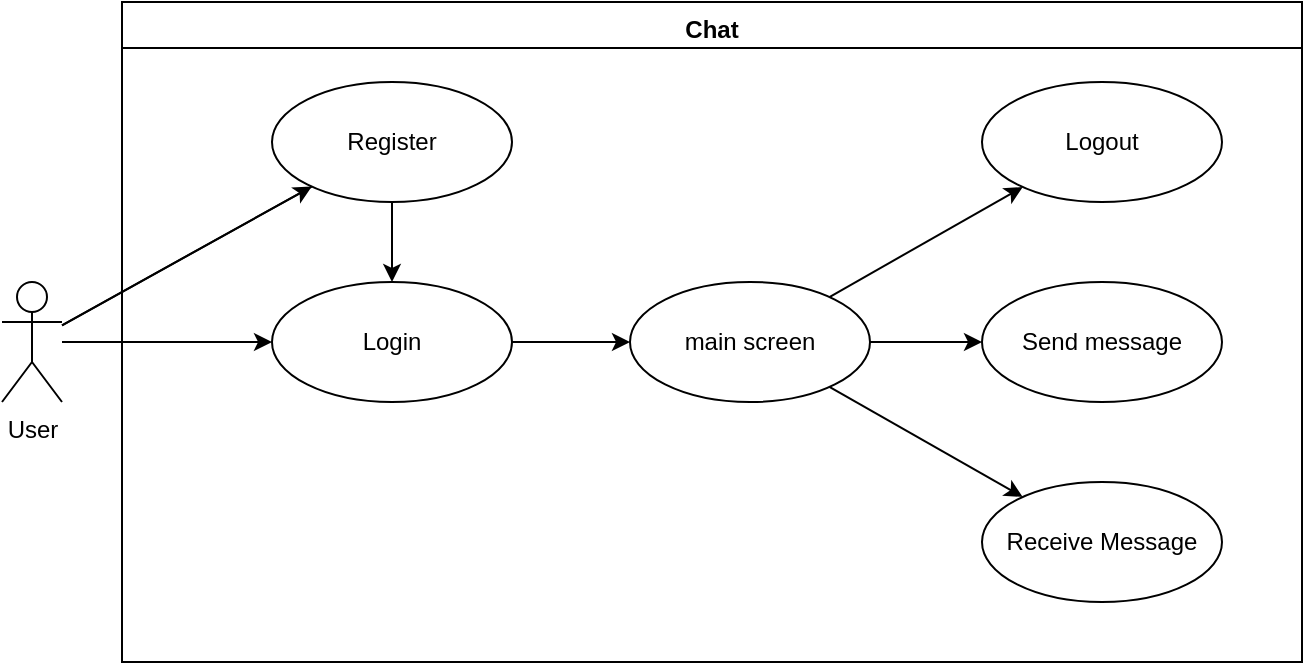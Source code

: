<mxfile version="20.3.1" type="github">
  <diagram id="gOJOzRetbQcgXtkEl5cl" name="Trang-1">
    <mxGraphModel dx="994" dy="572" grid="1" gridSize="10" guides="1" tooltips="1" connect="1" arrows="1" fold="1" page="1" pageScale="1" pageWidth="827" pageHeight="1169" math="0" shadow="0">
      <root>
        <mxCell id="0" />
        <mxCell id="1" parent="0" />
        <mxCell id="0TAu2RY84iv-qnMOKPin-4" value="" style="rounded=0;orthogonalLoop=1;jettySize=auto;html=1;" edge="1" parent="1" source="0TAu2RY84iv-qnMOKPin-1" target="0TAu2RY84iv-qnMOKPin-3">
          <mxGeometry relative="1" as="geometry" />
        </mxCell>
        <mxCell id="0TAu2RY84iv-qnMOKPin-6" value="" style="edgeStyle=none;rounded=0;orthogonalLoop=1;jettySize=auto;html=1;" edge="1" parent="1" source="0TAu2RY84iv-qnMOKPin-1" target="0TAu2RY84iv-qnMOKPin-5">
          <mxGeometry relative="1" as="geometry" />
        </mxCell>
        <mxCell id="0TAu2RY84iv-qnMOKPin-1" value="User&lt;br&gt;" style="shape=umlActor;verticalLabelPosition=bottom;verticalAlign=top;html=1;outlineConnect=0;" vertex="1" parent="1">
          <mxGeometry x="100" y="410" width="30" height="60" as="geometry" />
        </mxCell>
        <mxCell id="0TAu2RY84iv-qnMOKPin-2" value="Chat" style="swimlane;verticalAlign=bottom;" vertex="1" parent="1">
          <mxGeometry x="160" y="270" width="590" height="330" as="geometry">
            <mxRectangle x="160" y="270" width="70" height="30" as="alternateBounds" />
          </mxGeometry>
        </mxCell>
        <mxCell id="0TAu2RY84iv-qnMOKPin-29" value="" style="edgeStyle=none;rounded=0;orthogonalLoop=1;jettySize=auto;html=1;" edge="1" parent="0TAu2RY84iv-qnMOKPin-2" source="0TAu2RY84iv-qnMOKPin-3" target="0TAu2RY84iv-qnMOKPin-28">
          <mxGeometry relative="1" as="geometry" />
        </mxCell>
        <mxCell id="0TAu2RY84iv-qnMOKPin-3" value="Login" style="ellipse;whiteSpace=wrap;html=1;verticalAlign=middle;" vertex="1" parent="0TAu2RY84iv-qnMOKPin-2">
          <mxGeometry x="75" y="140" width="120" height="60" as="geometry" />
        </mxCell>
        <mxCell id="0TAu2RY84iv-qnMOKPin-25" style="edgeStyle=none;rounded=0;orthogonalLoop=1;jettySize=auto;html=1;entryX=0.5;entryY=0;entryDx=0;entryDy=0;" edge="1" parent="0TAu2RY84iv-qnMOKPin-2" source="0TAu2RY84iv-qnMOKPin-5" target="0TAu2RY84iv-qnMOKPin-3">
          <mxGeometry relative="1" as="geometry" />
        </mxCell>
        <mxCell id="0TAu2RY84iv-qnMOKPin-5" value="Register" style="ellipse;whiteSpace=wrap;html=1;verticalAlign=middle;" vertex="1" parent="0TAu2RY84iv-qnMOKPin-2">
          <mxGeometry x="75" y="40" width="120" height="60" as="geometry" />
        </mxCell>
        <mxCell id="0TAu2RY84iv-qnMOKPin-31" value="" style="edgeStyle=none;rounded=0;orthogonalLoop=1;jettySize=auto;html=1;" edge="1" parent="0TAu2RY84iv-qnMOKPin-2" source="0TAu2RY84iv-qnMOKPin-28" target="0TAu2RY84iv-qnMOKPin-30">
          <mxGeometry relative="1" as="geometry" />
        </mxCell>
        <mxCell id="0TAu2RY84iv-qnMOKPin-33" value="" style="edgeStyle=none;rounded=0;orthogonalLoop=1;jettySize=auto;html=1;" edge="1" parent="0TAu2RY84iv-qnMOKPin-2" source="0TAu2RY84iv-qnMOKPin-28" target="0TAu2RY84iv-qnMOKPin-32">
          <mxGeometry relative="1" as="geometry" />
        </mxCell>
        <mxCell id="0TAu2RY84iv-qnMOKPin-35" value="" style="edgeStyle=none;rounded=0;orthogonalLoop=1;jettySize=auto;html=1;" edge="1" parent="0TAu2RY84iv-qnMOKPin-2" source="0TAu2RY84iv-qnMOKPin-28" target="0TAu2RY84iv-qnMOKPin-34">
          <mxGeometry relative="1" as="geometry" />
        </mxCell>
        <mxCell id="0TAu2RY84iv-qnMOKPin-28" value="main screen" style="ellipse;whiteSpace=wrap;html=1;" vertex="1" parent="0TAu2RY84iv-qnMOKPin-2">
          <mxGeometry x="254" y="140" width="120" height="60" as="geometry" />
        </mxCell>
        <mxCell id="0TAu2RY84iv-qnMOKPin-30" value="Logout" style="ellipse;whiteSpace=wrap;html=1;" vertex="1" parent="0TAu2RY84iv-qnMOKPin-2">
          <mxGeometry x="430" y="40" width="120" height="60" as="geometry" />
        </mxCell>
        <mxCell id="0TAu2RY84iv-qnMOKPin-32" value="Send message" style="ellipse;whiteSpace=wrap;html=1;" vertex="1" parent="0TAu2RY84iv-qnMOKPin-2">
          <mxGeometry x="430" y="140" width="120" height="60" as="geometry" />
        </mxCell>
        <mxCell id="0TAu2RY84iv-qnMOKPin-34" value="Receive Message" style="ellipse;whiteSpace=wrap;html=1;" vertex="1" parent="0TAu2RY84iv-qnMOKPin-2">
          <mxGeometry x="430" y="240" width="120" height="60" as="geometry" />
        </mxCell>
        <mxCell id="0TAu2RY84iv-qnMOKPin-24" value="" style="edgeStyle=none;rounded=0;orthogonalLoop=1;jettySize=auto;html=1;endArrow=none;" edge="1" parent="1" source="0TAu2RY84iv-qnMOKPin-1" target="0TAu2RY84iv-qnMOKPin-5">
          <mxGeometry relative="1" as="geometry">
            <mxPoint x="130" y="436.471" as="sourcePoint" />
            <mxPoint x="485.711" y="352.774" as="targetPoint" />
          </mxGeometry>
        </mxCell>
      </root>
    </mxGraphModel>
  </diagram>
</mxfile>
